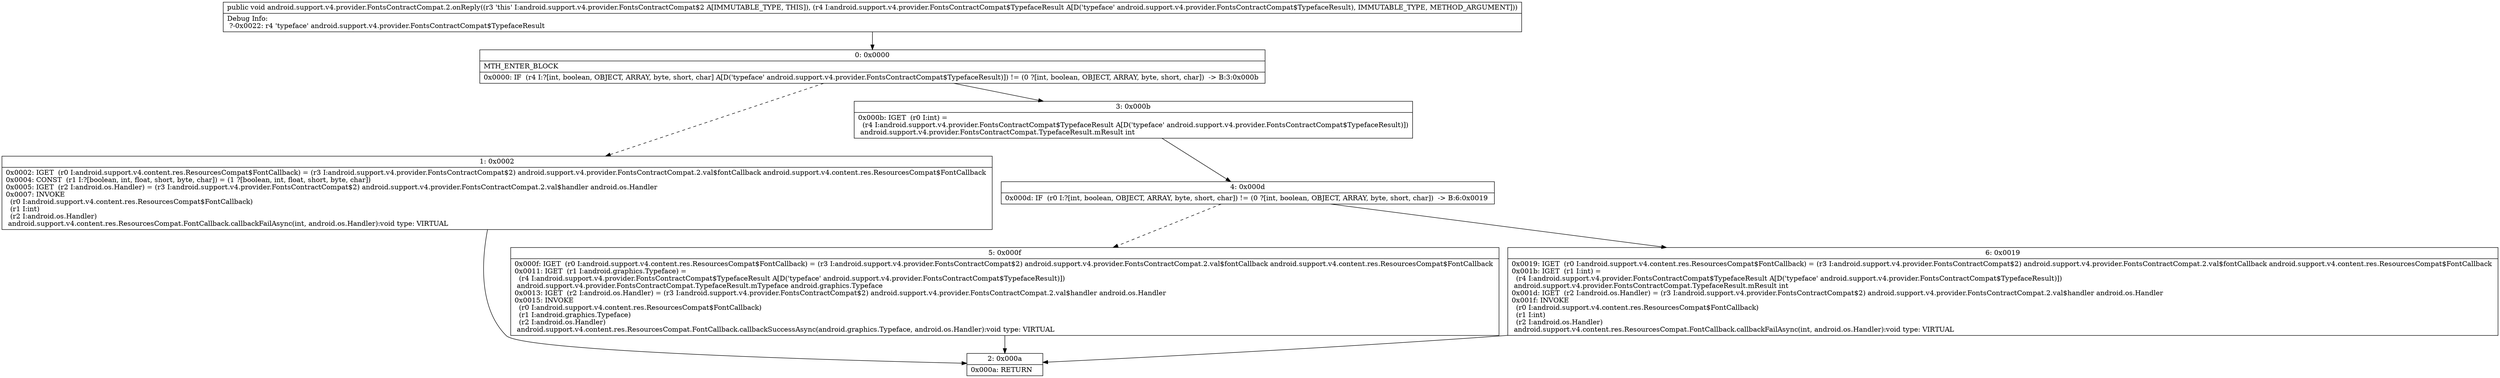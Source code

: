 digraph "CFG forandroid.support.v4.provider.FontsContractCompat.2.onReply(Landroid\/support\/v4\/provider\/FontsContractCompat$TypefaceResult;)V" {
Node_0 [shape=record,label="{0\:\ 0x0000|MTH_ENTER_BLOCK\l|0x0000: IF  (r4 I:?[int, boolean, OBJECT, ARRAY, byte, short, char] A[D('typeface' android.support.v4.provider.FontsContractCompat$TypefaceResult)]) != (0 ?[int, boolean, OBJECT, ARRAY, byte, short, char])  \-\> B:3:0x000b \l}"];
Node_1 [shape=record,label="{1\:\ 0x0002|0x0002: IGET  (r0 I:android.support.v4.content.res.ResourcesCompat$FontCallback) = (r3 I:android.support.v4.provider.FontsContractCompat$2) android.support.v4.provider.FontsContractCompat.2.val$fontCallback android.support.v4.content.res.ResourcesCompat$FontCallback \l0x0004: CONST  (r1 I:?[boolean, int, float, short, byte, char]) = (1 ?[boolean, int, float, short, byte, char]) \l0x0005: IGET  (r2 I:android.os.Handler) = (r3 I:android.support.v4.provider.FontsContractCompat$2) android.support.v4.provider.FontsContractCompat.2.val$handler android.os.Handler \l0x0007: INVOKE  \l  (r0 I:android.support.v4.content.res.ResourcesCompat$FontCallback)\l  (r1 I:int)\l  (r2 I:android.os.Handler)\l android.support.v4.content.res.ResourcesCompat.FontCallback.callbackFailAsync(int, android.os.Handler):void type: VIRTUAL \l}"];
Node_2 [shape=record,label="{2\:\ 0x000a|0x000a: RETURN   \l}"];
Node_3 [shape=record,label="{3\:\ 0x000b|0x000b: IGET  (r0 I:int) = \l  (r4 I:android.support.v4.provider.FontsContractCompat$TypefaceResult A[D('typeface' android.support.v4.provider.FontsContractCompat$TypefaceResult)])\l android.support.v4.provider.FontsContractCompat.TypefaceResult.mResult int \l}"];
Node_4 [shape=record,label="{4\:\ 0x000d|0x000d: IF  (r0 I:?[int, boolean, OBJECT, ARRAY, byte, short, char]) != (0 ?[int, boolean, OBJECT, ARRAY, byte, short, char])  \-\> B:6:0x0019 \l}"];
Node_5 [shape=record,label="{5\:\ 0x000f|0x000f: IGET  (r0 I:android.support.v4.content.res.ResourcesCompat$FontCallback) = (r3 I:android.support.v4.provider.FontsContractCompat$2) android.support.v4.provider.FontsContractCompat.2.val$fontCallback android.support.v4.content.res.ResourcesCompat$FontCallback \l0x0011: IGET  (r1 I:android.graphics.Typeface) = \l  (r4 I:android.support.v4.provider.FontsContractCompat$TypefaceResult A[D('typeface' android.support.v4.provider.FontsContractCompat$TypefaceResult)])\l android.support.v4.provider.FontsContractCompat.TypefaceResult.mTypeface android.graphics.Typeface \l0x0013: IGET  (r2 I:android.os.Handler) = (r3 I:android.support.v4.provider.FontsContractCompat$2) android.support.v4.provider.FontsContractCompat.2.val$handler android.os.Handler \l0x0015: INVOKE  \l  (r0 I:android.support.v4.content.res.ResourcesCompat$FontCallback)\l  (r1 I:android.graphics.Typeface)\l  (r2 I:android.os.Handler)\l android.support.v4.content.res.ResourcesCompat.FontCallback.callbackSuccessAsync(android.graphics.Typeface, android.os.Handler):void type: VIRTUAL \l}"];
Node_6 [shape=record,label="{6\:\ 0x0019|0x0019: IGET  (r0 I:android.support.v4.content.res.ResourcesCompat$FontCallback) = (r3 I:android.support.v4.provider.FontsContractCompat$2) android.support.v4.provider.FontsContractCompat.2.val$fontCallback android.support.v4.content.res.ResourcesCompat$FontCallback \l0x001b: IGET  (r1 I:int) = \l  (r4 I:android.support.v4.provider.FontsContractCompat$TypefaceResult A[D('typeface' android.support.v4.provider.FontsContractCompat$TypefaceResult)])\l android.support.v4.provider.FontsContractCompat.TypefaceResult.mResult int \l0x001d: IGET  (r2 I:android.os.Handler) = (r3 I:android.support.v4.provider.FontsContractCompat$2) android.support.v4.provider.FontsContractCompat.2.val$handler android.os.Handler \l0x001f: INVOKE  \l  (r0 I:android.support.v4.content.res.ResourcesCompat$FontCallback)\l  (r1 I:int)\l  (r2 I:android.os.Handler)\l android.support.v4.content.res.ResourcesCompat.FontCallback.callbackFailAsync(int, android.os.Handler):void type: VIRTUAL \l}"];
MethodNode[shape=record,label="{public void android.support.v4.provider.FontsContractCompat.2.onReply((r3 'this' I:android.support.v4.provider.FontsContractCompat$2 A[IMMUTABLE_TYPE, THIS]), (r4 I:android.support.v4.provider.FontsContractCompat$TypefaceResult A[D('typeface' android.support.v4.provider.FontsContractCompat$TypefaceResult), IMMUTABLE_TYPE, METHOD_ARGUMENT]))  | Debug Info:\l  ?\-0x0022: r4 'typeface' android.support.v4.provider.FontsContractCompat$TypefaceResult\l}"];
MethodNode -> Node_0;
Node_0 -> Node_1[style=dashed];
Node_0 -> Node_3;
Node_1 -> Node_2;
Node_3 -> Node_4;
Node_4 -> Node_5[style=dashed];
Node_4 -> Node_6;
Node_5 -> Node_2;
Node_6 -> Node_2;
}

